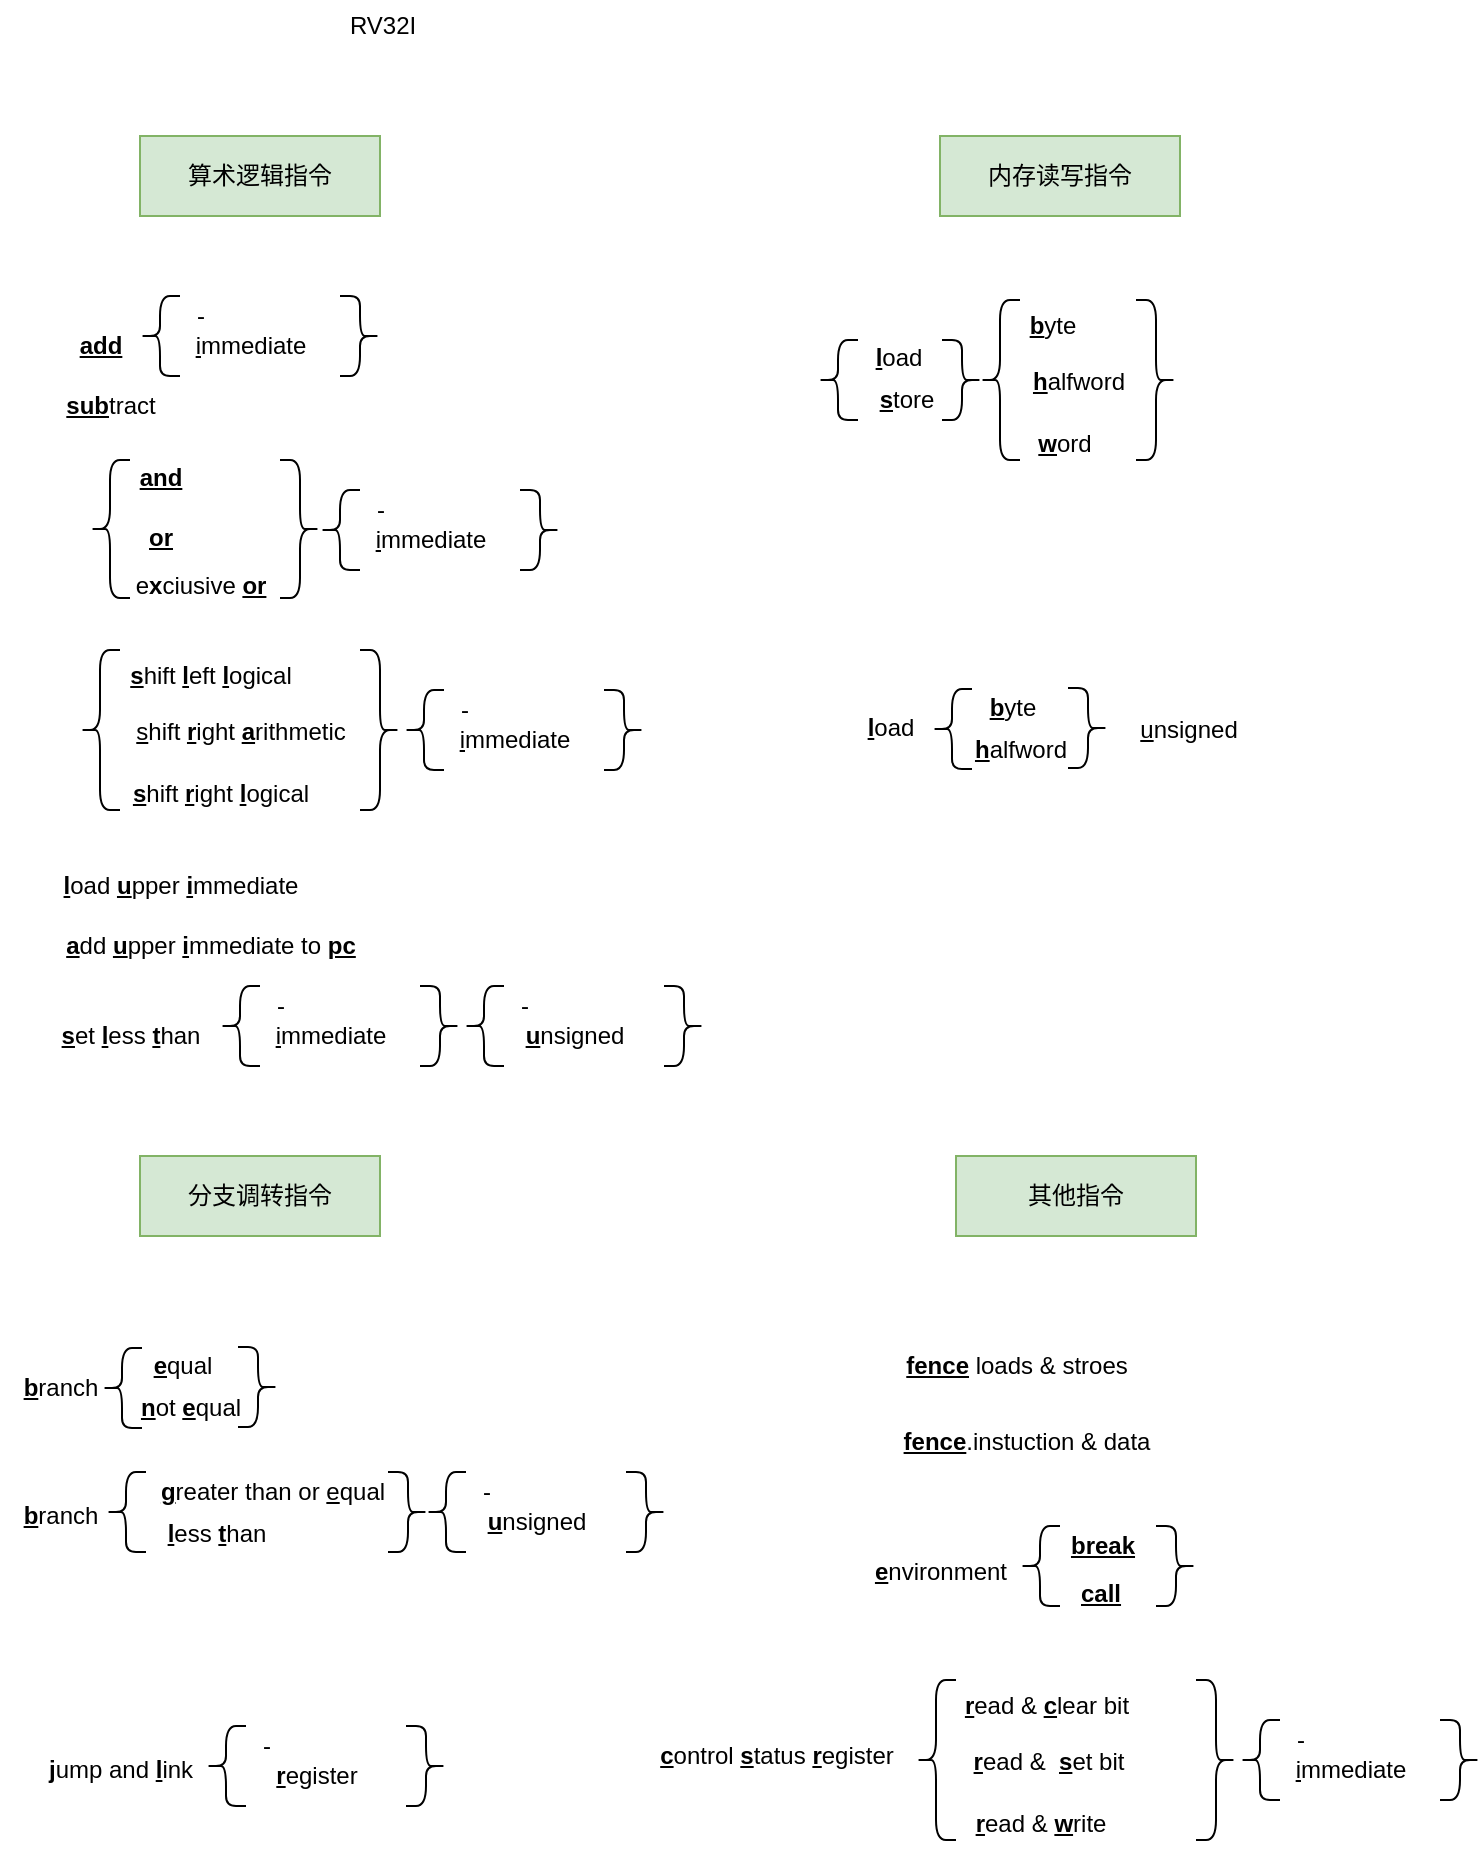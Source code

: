 <mxfile version="20.3.6" type="github">
  <diagram id="Gqi-A1hakrR0TnXfPavF" name="第 1 页">
    <mxGraphModel dx="1422" dy="744" grid="0" gridSize="10" guides="1" tooltips="1" connect="1" arrows="1" fold="1" page="1" pageScale="1" pageWidth="827" pageHeight="1169" math="0" shadow="0">
      <root>
        <mxCell id="0" />
        <mxCell id="1" parent="0" />
        <mxCell id="WUNCd0-92xWAUX9Z6t9p-1" value="&lt;font style=&quot;vertical-align: inherit;&quot;&gt;&lt;font style=&quot;vertical-align: inherit;&quot;&gt;RV32I&lt;/font&gt;&lt;/font&gt;" style="text;html=1;align=center;verticalAlign=middle;resizable=0;points=[];autosize=1;strokeColor=none;fillColor=none;" vertex="1" parent="1">
          <mxGeometry x="215" y="92" width="51" height="26" as="geometry" />
        </mxCell>
        <mxCell id="WUNCd0-92xWAUX9Z6t9p-2" value="&lt;font style=&quot;vertical-align: inherit;&quot;&gt;&lt;font style=&quot;vertical-align: inherit;&quot;&gt;算术逻辑指令&lt;/font&gt;&lt;/font&gt;" style="rounded=0;whiteSpace=wrap;html=1;fillColor=#d5e8d4;strokeColor=#82b366;" vertex="1" parent="1">
          <mxGeometry x="120" y="160" width="120" height="40" as="geometry" />
        </mxCell>
        <mxCell id="WUNCd0-92xWAUX9Z6t9p-9" value="&lt;u&gt;&lt;b&gt;sub&lt;/b&gt;&lt;/u&gt;tract" style="text;html=1;align=center;verticalAlign=middle;resizable=0;points=[];autosize=1;strokeColor=none;fillColor=none;" vertex="1" parent="1">
          <mxGeometry x="70" y="280" width="70" height="30" as="geometry" />
        </mxCell>
        <mxCell id="WUNCd0-92xWAUX9Z6t9p-14" value="" style="group" vertex="1" connectable="0" parent="1">
          <mxGeometry x="80" y="235" width="160" height="45" as="geometry" />
        </mxCell>
        <mxCell id="WUNCd0-92xWAUX9Z6t9p-3" value="&lt;u&gt;&lt;b&gt;add&lt;/b&gt;&lt;/u&gt;" style="text;html=1;align=center;verticalAlign=middle;resizable=0;points=[];autosize=1;strokeColor=none;fillColor=none;" vertex="1" parent="WUNCd0-92xWAUX9Z6t9p-14">
          <mxGeometry y="15" width="40" height="30" as="geometry" />
        </mxCell>
        <mxCell id="WUNCd0-92xWAUX9Z6t9p-4" value="" style="shape=curlyBracket;whiteSpace=wrap;html=1;rounded=1;" vertex="1" parent="WUNCd0-92xWAUX9Z6t9p-14">
          <mxGeometry x="40" y="5" width="20" height="40" as="geometry" />
        </mxCell>
        <mxCell id="WUNCd0-92xWAUX9Z6t9p-5" value="-" style="text;html=1;align=center;verticalAlign=middle;resizable=0;points=[];autosize=1;strokeColor=none;fillColor=none;" vertex="1" parent="WUNCd0-92xWAUX9Z6t9p-14">
          <mxGeometry x="55" width="30" height="30" as="geometry" />
        </mxCell>
        <mxCell id="WUNCd0-92xWAUX9Z6t9p-6" value="&lt;u&gt;i&lt;/u&gt;mmediate" style="text;html=1;align=center;verticalAlign=middle;resizable=0;points=[];autosize=1;strokeColor=none;fillColor=none;" vertex="1" parent="WUNCd0-92xWAUX9Z6t9p-14">
          <mxGeometry x="55" y="15" width="80" height="30" as="geometry" />
        </mxCell>
        <mxCell id="WUNCd0-92xWAUX9Z6t9p-8" value="" style="shape=curlyBracket;whiteSpace=wrap;html=1;rounded=1;direction=west;" vertex="1" parent="WUNCd0-92xWAUX9Z6t9p-14">
          <mxGeometry x="140" y="5" width="20" height="40" as="geometry" />
        </mxCell>
        <mxCell id="WUNCd0-92xWAUX9Z6t9p-11" value="&lt;b&gt;&lt;u&gt;and&lt;/u&gt;&lt;/b&gt;" style="text;html=1;align=center;verticalAlign=middle;resizable=0;points=[];autosize=1;strokeColor=none;fillColor=none;" vertex="1" parent="1">
          <mxGeometry x="110" y="316" width="40" height="30" as="geometry" />
        </mxCell>
        <mxCell id="WUNCd0-92xWAUX9Z6t9p-36" value="" style="group" vertex="1" connectable="0" parent="1">
          <mxGeometry x="95" y="322" width="235" height="78" as="geometry" />
        </mxCell>
        <mxCell id="WUNCd0-92xWAUX9Z6t9p-10" value="" style="shape=curlyBracket;whiteSpace=wrap;html=1;rounded=1;" vertex="1" parent="WUNCd0-92xWAUX9Z6t9p-36">
          <mxGeometry width="20" height="69" as="geometry" />
        </mxCell>
        <mxCell id="WUNCd0-92xWAUX9Z6t9p-12" value="&lt;b&gt;&lt;u&gt;or&lt;/u&gt;&lt;/b&gt;" style="text;html=1;align=center;verticalAlign=middle;resizable=0;points=[];autosize=1;strokeColor=none;fillColor=none;" vertex="1" parent="WUNCd0-92xWAUX9Z6t9p-36">
          <mxGeometry x="15" y="24" width="40" height="30" as="geometry" />
        </mxCell>
        <mxCell id="WUNCd0-92xWAUX9Z6t9p-13" value="e&lt;b&gt;x&lt;/b&gt;ciusive &lt;u style=&quot;font-weight: bold;&quot;&gt;or&lt;/u&gt;" style="text;html=1;align=center;verticalAlign=middle;resizable=0;points=[];autosize=1;strokeColor=none;fillColor=none;" vertex="1" parent="WUNCd0-92xWAUX9Z6t9p-36">
          <mxGeometry x="10" y="48" width="90" height="30" as="geometry" />
        </mxCell>
        <mxCell id="WUNCd0-92xWAUX9Z6t9p-21" value="" style="shape=curlyBracket;whiteSpace=wrap;html=1;rounded=1;direction=west;" vertex="1" parent="WUNCd0-92xWAUX9Z6t9p-36">
          <mxGeometry x="95" width="20" height="69" as="geometry" />
        </mxCell>
        <mxCell id="WUNCd0-92xWAUX9Z6t9p-22" value="" style="group" vertex="1" connectable="0" parent="WUNCd0-92xWAUX9Z6t9p-36">
          <mxGeometry x="115" y="10" width="120" height="45" as="geometry" />
        </mxCell>
        <mxCell id="WUNCd0-92xWAUX9Z6t9p-17" value="" style="shape=curlyBracket;whiteSpace=wrap;html=1;rounded=1;" vertex="1" parent="WUNCd0-92xWAUX9Z6t9p-22">
          <mxGeometry y="5" width="20" height="40" as="geometry" />
        </mxCell>
        <mxCell id="WUNCd0-92xWAUX9Z6t9p-18" value="-" style="text;html=1;align=center;verticalAlign=middle;resizable=0;points=[];autosize=1;strokeColor=none;fillColor=none;" vertex="1" parent="WUNCd0-92xWAUX9Z6t9p-22">
          <mxGeometry x="15" width="30" height="30" as="geometry" />
        </mxCell>
        <mxCell id="WUNCd0-92xWAUX9Z6t9p-19" value="&lt;u&gt;i&lt;/u&gt;mmediate" style="text;html=1;align=center;verticalAlign=middle;resizable=0;points=[];autosize=1;strokeColor=none;fillColor=none;" vertex="1" parent="WUNCd0-92xWAUX9Z6t9p-22">
          <mxGeometry x="15" y="15" width="80" height="30" as="geometry" />
        </mxCell>
        <mxCell id="WUNCd0-92xWAUX9Z6t9p-20" value="" style="shape=curlyBracket;whiteSpace=wrap;html=1;rounded=1;direction=west;" vertex="1" parent="WUNCd0-92xWAUX9Z6t9p-22">
          <mxGeometry x="100" y="5" width="20" height="40" as="geometry" />
        </mxCell>
        <mxCell id="WUNCd0-92xWAUX9Z6t9p-39" value="&lt;b&gt;&lt;u&gt;l&lt;/u&gt;&lt;/b&gt;oad &lt;b&gt;&lt;u&gt;u&lt;/u&gt;&lt;/b&gt;pper &lt;u&gt;&lt;b&gt;i&lt;/b&gt;&lt;/u&gt;mmediate" style="text;html=1;align=center;verticalAlign=middle;resizable=0;points=[];autosize=1;strokeColor=none;fillColor=none;" vertex="1" parent="1">
          <mxGeometry x="70" y="520" width="140" height="30" as="geometry" />
        </mxCell>
        <mxCell id="WUNCd0-92xWAUX9Z6t9p-40" value="&lt;b&gt;&lt;u&gt;a&lt;/u&gt;&lt;/b&gt;dd &lt;b&gt;&lt;u&gt;u&lt;/u&gt;&lt;/b&gt;pper &lt;u&gt;&lt;b&gt;i&lt;/b&gt;&lt;/u&gt;mmediate to &lt;u&gt;&lt;b&gt;pc&lt;/b&gt;&lt;/u&gt;" style="text;html=1;align=center;verticalAlign=middle;resizable=0;points=[];autosize=1;strokeColor=none;fillColor=none;" vertex="1" parent="1">
          <mxGeometry x="70" y="550" width="170" height="30" as="geometry" />
        </mxCell>
        <mxCell id="WUNCd0-92xWAUX9Z6t9p-41" value="&lt;b&gt;&lt;u&gt;s&lt;/u&gt;&lt;/b&gt;et &lt;u&gt;&lt;b&gt;l&lt;/b&gt;&lt;/u&gt;ess &lt;u&gt;&lt;b&gt;t&lt;/b&gt;&lt;/u&gt;han" style="text;html=1;align=center;verticalAlign=middle;resizable=0;points=[];autosize=1;strokeColor=none;fillColor=none;" vertex="1" parent="1">
          <mxGeometry x="70" y="595" width="90" height="30" as="geometry" />
        </mxCell>
        <mxCell id="WUNCd0-92xWAUX9Z6t9p-35" value="&lt;b&gt;&lt;u&gt;s&lt;/u&gt;&lt;/b&gt;hift &lt;u style=&quot;font-weight: bold;&quot;&gt;r&lt;/u&gt;ight&amp;nbsp;&lt;b&gt;&lt;u&gt;l&lt;/u&gt;&lt;/b&gt;ogical" style="text;html=1;align=center;verticalAlign=middle;resizable=0;points=[];autosize=1;strokeColor=none;fillColor=none;" vertex="1" parent="1">
          <mxGeometry x="105" y="474" width="110" height="30" as="geometry" />
        </mxCell>
        <mxCell id="WUNCd0-92xWAUX9Z6t9p-42" value="" style="group" vertex="1" connectable="0" parent="1">
          <mxGeometry x="160" y="580" width="120" height="45" as="geometry" />
        </mxCell>
        <mxCell id="WUNCd0-92xWAUX9Z6t9p-43" value="" style="shape=curlyBracket;whiteSpace=wrap;html=1;rounded=1;" vertex="1" parent="WUNCd0-92xWAUX9Z6t9p-42">
          <mxGeometry y="5" width="20" height="40" as="geometry" />
        </mxCell>
        <mxCell id="WUNCd0-92xWAUX9Z6t9p-44" value="-" style="text;html=1;align=center;verticalAlign=middle;resizable=0;points=[];autosize=1;strokeColor=none;fillColor=none;" vertex="1" parent="WUNCd0-92xWAUX9Z6t9p-42">
          <mxGeometry x="15" width="30" height="30" as="geometry" />
        </mxCell>
        <mxCell id="WUNCd0-92xWAUX9Z6t9p-45" value="&lt;u&gt;i&lt;/u&gt;mmediate" style="text;html=1;align=center;verticalAlign=middle;resizable=0;points=[];autosize=1;strokeColor=none;fillColor=none;" vertex="1" parent="WUNCd0-92xWAUX9Z6t9p-42">
          <mxGeometry x="15" y="15" width="80" height="30" as="geometry" />
        </mxCell>
        <mxCell id="WUNCd0-92xWAUX9Z6t9p-46" value="" style="shape=curlyBracket;whiteSpace=wrap;html=1;rounded=1;direction=west;" vertex="1" parent="WUNCd0-92xWAUX9Z6t9p-42">
          <mxGeometry x="100" y="5" width="20" height="40" as="geometry" />
        </mxCell>
        <mxCell id="WUNCd0-92xWAUX9Z6t9p-47" value="" style="group" vertex="1" connectable="0" parent="1">
          <mxGeometry x="282" y="580" width="120" height="45" as="geometry" />
        </mxCell>
        <mxCell id="WUNCd0-92xWAUX9Z6t9p-48" value="" style="shape=curlyBracket;whiteSpace=wrap;html=1;rounded=1;" vertex="1" parent="WUNCd0-92xWAUX9Z6t9p-47">
          <mxGeometry y="5" width="20" height="40" as="geometry" />
        </mxCell>
        <mxCell id="WUNCd0-92xWAUX9Z6t9p-49" value="-" style="text;html=1;align=center;verticalAlign=middle;resizable=0;points=[];autosize=1;strokeColor=none;fillColor=none;" vertex="1" parent="WUNCd0-92xWAUX9Z6t9p-47">
          <mxGeometry x="15" width="30" height="30" as="geometry" />
        </mxCell>
        <mxCell id="WUNCd0-92xWAUX9Z6t9p-50" value="&lt;u&gt;&lt;b&gt;u&lt;/b&gt;&lt;/u&gt;nsigned" style="text;html=1;align=center;verticalAlign=middle;resizable=0;points=[];autosize=1;strokeColor=none;fillColor=none;" vertex="1" parent="WUNCd0-92xWAUX9Z6t9p-47">
          <mxGeometry x="20" y="15" width="70" height="30" as="geometry" />
        </mxCell>
        <mxCell id="WUNCd0-92xWAUX9Z6t9p-51" value="" style="shape=curlyBracket;whiteSpace=wrap;html=1;rounded=1;direction=west;" vertex="1" parent="WUNCd0-92xWAUX9Z6t9p-47">
          <mxGeometry x="100" y="5" width="20" height="40" as="geometry" />
        </mxCell>
        <mxCell id="WUNCd0-92xWAUX9Z6t9p-53" value="内存读写指令" style="rounded=0;whiteSpace=wrap;html=1;fillColor=#d5e8d4;strokeColor=#82b366;" vertex="1" parent="1">
          <mxGeometry x="520" y="160" width="120" height="40" as="geometry" />
        </mxCell>
        <mxCell id="WUNCd0-92xWAUX9Z6t9p-59" value="" style="shape=curlyBracket;whiteSpace=wrap;html=1;rounded=1;direction=west;" vertex="1" parent="1">
          <mxGeometry x="521" y="262" width="20" height="40" as="geometry" />
        </mxCell>
        <mxCell id="WUNCd0-92xWAUX9Z6t9p-60" value="" style="group" vertex="1" connectable="0" parent="1">
          <mxGeometry x="459" y="256" width="69" height="51" as="geometry" />
        </mxCell>
        <mxCell id="WUNCd0-92xWAUX9Z6t9p-56" value="" style="shape=curlyBracket;whiteSpace=wrap;html=1;rounded=1;" vertex="1" parent="WUNCd0-92xWAUX9Z6t9p-60">
          <mxGeometry y="6" width="20" height="40" as="geometry" />
        </mxCell>
        <mxCell id="WUNCd0-92xWAUX9Z6t9p-57" value="&lt;b&gt;&lt;u&gt;l&lt;/u&gt;&lt;/b&gt;oad" style="text;html=1;align=center;verticalAlign=middle;resizable=0;points=[];autosize=1;strokeColor=none;fillColor=none;" vertex="1" parent="WUNCd0-92xWAUX9Z6t9p-60">
          <mxGeometry x="15" width="50" height="30" as="geometry" />
        </mxCell>
        <mxCell id="WUNCd0-92xWAUX9Z6t9p-58" value="&lt;b&gt;&lt;u&gt;s&lt;/u&gt;&lt;/b&gt;tore" style="text;html=1;align=center;verticalAlign=middle;resizable=0;points=[];autosize=1;strokeColor=none;fillColor=none;" vertex="1" parent="WUNCd0-92xWAUX9Z6t9p-60">
          <mxGeometry x="19" y="21" width="50" height="30" as="geometry" />
        </mxCell>
        <mxCell id="WUNCd0-92xWAUX9Z6t9p-68" value="" style="group" vertex="1" connectable="0" parent="1">
          <mxGeometry x="90" y="415" width="282" height="82" as="geometry" />
        </mxCell>
        <mxCell id="WUNCd0-92xWAUX9Z6t9p-25" value="" style="shape=curlyBracket;whiteSpace=wrap;html=1;rounded=1;" vertex="1" parent="WUNCd0-92xWAUX9Z6t9p-68">
          <mxGeometry y="2" width="20" height="80" as="geometry" />
        </mxCell>
        <mxCell id="WUNCd0-92xWAUX9Z6t9p-26" value="&lt;b&gt;&lt;u&gt;s&lt;/u&gt;&lt;/b&gt;hift &lt;u&gt;&lt;b&gt;l&lt;/b&gt;&lt;/u&gt;eft &lt;b&gt;&lt;u&gt;l&lt;/u&gt;&lt;/b&gt;ogical" style="text;html=1;align=center;verticalAlign=middle;resizable=0;points=[];autosize=1;strokeColor=none;fillColor=none;" vertex="1" parent="WUNCd0-92xWAUX9Z6t9p-68">
          <mxGeometry x="15" width="100" height="30" as="geometry" />
        </mxCell>
        <mxCell id="WUNCd0-92xWAUX9Z6t9p-27" value="&lt;u&gt;s&lt;/u&gt;hift &lt;u&gt;&lt;b&gt;r&lt;/b&gt;&lt;/u&gt;ight &lt;b&gt;&lt;u&gt;a&lt;/u&gt;&lt;/b&gt;rithmetic" style="text;html=1;align=center;verticalAlign=middle;resizable=0;points=[];autosize=1;strokeColor=none;fillColor=none;" vertex="1" parent="WUNCd0-92xWAUX9Z6t9p-68">
          <mxGeometry x="15" y="27.5" width="130" height="30" as="geometry" />
        </mxCell>
        <mxCell id="WUNCd0-92xWAUX9Z6t9p-29" value="" style="shape=curlyBracket;whiteSpace=wrap;html=1;rounded=1;direction=west;" vertex="1" parent="WUNCd0-92xWAUX9Z6t9p-68">
          <mxGeometry x="140" y="2" width="20" height="80" as="geometry" />
        </mxCell>
        <mxCell id="WUNCd0-92xWAUX9Z6t9p-30" value="" style="group" vertex="1" connectable="0" parent="WUNCd0-92xWAUX9Z6t9p-68">
          <mxGeometry x="162" y="17" width="120" height="45" as="geometry" />
        </mxCell>
        <mxCell id="WUNCd0-92xWAUX9Z6t9p-31" value="" style="shape=curlyBracket;whiteSpace=wrap;html=1;rounded=1;" vertex="1" parent="WUNCd0-92xWAUX9Z6t9p-30">
          <mxGeometry y="5" width="20" height="40" as="geometry" />
        </mxCell>
        <mxCell id="WUNCd0-92xWAUX9Z6t9p-32" value="-" style="text;html=1;align=center;verticalAlign=middle;resizable=0;points=[];autosize=1;strokeColor=none;fillColor=none;" vertex="1" parent="WUNCd0-92xWAUX9Z6t9p-30">
          <mxGeometry x="15" width="30" height="30" as="geometry" />
        </mxCell>
        <mxCell id="WUNCd0-92xWAUX9Z6t9p-33" value="&lt;u&gt;i&lt;/u&gt;mmediate" style="text;html=1;align=center;verticalAlign=middle;resizable=0;points=[];autosize=1;strokeColor=none;fillColor=none;" vertex="1" parent="WUNCd0-92xWAUX9Z6t9p-30">
          <mxGeometry x="15" y="15" width="80" height="30" as="geometry" />
        </mxCell>
        <mxCell id="WUNCd0-92xWAUX9Z6t9p-34" value="" style="shape=curlyBracket;whiteSpace=wrap;html=1;rounded=1;direction=west;" vertex="1" parent="WUNCd0-92xWAUX9Z6t9p-30">
          <mxGeometry x="100" y="5" width="20" height="40" as="geometry" />
        </mxCell>
        <mxCell id="WUNCd0-92xWAUX9Z6t9p-71" value="" style="group" vertex="1" connectable="0" parent="1">
          <mxGeometry x="540" y="240" width="98" height="89" as="geometry" />
        </mxCell>
        <mxCell id="WUNCd0-92xWAUX9Z6t9p-64" value="" style="shape=curlyBracket;whiteSpace=wrap;html=1;rounded=1;" vertex="1" parent="WUNCd0-92xWAUX9Z6t9p-71">
          <mxGeometry y="2" width="20" height="80" as="geometry" />
        </mxCell>
        <mxCell id="WUNCd0-92xWAUX9Z6t9p-63" value="&lt;u&gt;&lt;b&gt;w&lt;/b&gt;&lt;/u&gt;ord" style="text;html=1;align=center;verticalAlign=middle;resizable=0;points=[];autosize=1;strokeColor=none;fillColor=none;" vertex="1" parent="WUNCd0-92xWAUX9Z6t9p-71">
          <mxGeometry x="17" y="59" width="50" height="30" as="geometry" />
        </mxCell>
        <mxCell id="WUNCd0-92xWAUX9Z6t9p-65" value="&lt;u&gt;&lt;b&gt;b&lt;/b&gt;&lt;/u&gt;yte" style="text;html=1;align=center;verticalAlign=middle;resizable=0;points=[];autosize=1;strokeColor=none;fillColor=none;" vertex="1" parent="WUNCd0-92xWAUX9Z6t9p-71">
          <mxGeometry x="11" width="50" height="30" as="geometry" />
        </mxCell>
        <mxCell id="WUNCd0-92xWAUX9Z6t9p-66" value="&lt;u&gt;&lt;b&gt;h&lt;/b&gt;&lt;/u&gt;alfword" style="text;html=1;align=center;verticalAlign=middle;resizable=0;points=[];autosize=1;strokeColor=none;fillColor=none;" vertex="1" parent="WUNCd0-92xWAUX9Z6t9p-71">
          <mxGeometry x="14" y="27.5" width="70" height="30" as="geometry" />
        </mxCell>
        <mxCell id="WUNCd0-92xWAUX9Z6t9p-67" value="" style="shape=curlyBracket;whiteSpace=wrap;html=1;rounded=1;direction=west;" vertex="1" parent="WUNCd0-92xWAUX9Z6t9p-71">
          <mxGeometry x="78" y="2" width="20" height="80" as="geometry" />
        </mxCell>
        <mxCell id="WUNCd0-92xWAUX9Z6t9p-79" value="" style="group" vertex="1" connectable="0" parent="1">
          <mxGeometry x="470" y="430.5" width="209" height="51" as="geometry" />
        </mxCell>
        <mxCell id="WUNCd0-92xWAUX9Z6t9p-76" value="&lt;u&gt;&lt;b&gt;l&lt;/b&gt;&lt;/u&gt;oad" style="text;html=1;align=center;verticalAlign=middle;resizable=0;points=[];autosize=1;strokeColor=none;fillColor=none;" vertex="1" parent="WUNCd0-92xWAUX9Z6t9p-79">
          <mxGeometry y="10.5" width="50" height="30" as="geometry" />
        </mxCell>
        <mxCell id="WUNCd0-92xWAUX9Z6t9p-73" value="" style="shape=curlyBracket;whiteSpace=wrap;html=1;rounded=1;" vertex="1" parent="WUNCd0-92xWAUX9Z6t9p-79">
          <mxGeometry x="46" y="6" width="20" height="40" as="geometry" />
        </mxCell>
        <mxCell id="WUNCd0-92xWAUX9Z6t9p-74" value="&lt;b&gt;&lt;u&gt;b&lt;/u&gt;&lt;/b&gt;yte" style="text;html=1;align=center;verticalAlign=middle;resizable=0;points=[];autosize=1;strokeColor=none;fillColor=none;" vertex="1" parent="WUNCd0-92xWAUX9Z6t9p-79">
          <mxGeometry x="61" width="50" height="30" as="geometry" />
        </mxCell>
        <mxCell id="WUNCd0-92xWAUX9Z6t9p-75" value="&lt;u&gt;&lt;b&gt;h&lt;/b&gt;&lt;/u&gt;alfword" style="text;html=1;align=center;verticalAlign=middle;resizable=0;points=[];autosize=1;strokeColor=none;fillColor=none;rotation=0;" vertex="1" parent="WUNCd0-92xWAUX9Z6t9p-79">
          <mxGeometry x="55" y="21" width="70" height="30" as="geometry" />
        </mxCell>
        <mxCell id="WUNCd0-92xWAUX9Z6t9p-77" value="" style="shape=curlyBracket;whiteSpace=wrap;html=1;rounded=1;direction=west;" vertex="1" parent="WUNCd0-92xWAUX9Z6t9p-79">
          <mxGeometry x="114" y="5.5" width="20" height="40" as="geometry" />
        </mxCell>
        <mxCell id="WUNCd0-92xWAUX9Z6t9p-78" value="&lt;u&gt;u&lt;/u&gt;nsigned" style="text;html=1;align=center;verticalAlign=middle;resizable=0;points=[];autosize=1;strokeColor=none;fillColor=none;" vertex="1" parent="WUNCd0-92xWAUX9Z6t9p-79">
          <mxGeometry x="139" y="11" width="70" height="30" as="geometry" />
        </mxCell>
        <mxCell id="WUNCd0-92xWAUX9Z6t9p-80" value="分支调转指令" style="rounded=0;whiteSpace=wrap;html=1;fillColor=#d5e8d4;strokeColor=#82b366;" vertex="1" parent="1">
          <mxGeometry x="120" y="670" width="120" height="40" as="geometry" />
        </mxCell>
        <mxCell id="WUNCd0-92xWAUX9Z6t9p-88" value="" style="group" vertex="1" connectable="0" parent="1">
          <mxGeometry x="50" y="760" width="139" height="51" as="geometry" />
        </mxCell>
        <mxCell id="WUNCd0-92xWAUX9Z6t9p-82" value="&lt;u&gt;&lt;b&gt;b&lt;/b&gt;&lt;/u&gt;ranch" style="text;html=1;align=center;verticalAlign=middle;resizable=0;points=[];autosize=1;strokeColor=none;fillColor=none;" vertex="1" parent="WUNCd0-92xWAUX9Z6t9p-88">
          <mxGeometry y="10.5" width="60" height="30" as="geometry" />
        </mxCell>
        <mxCell id="WUNCd0-92xWAUX9Z6t9p-83" value="" style="shape=curlyBracket;whiteSpace=wrap;html=1;rounded=1;" vertex="1" parent="WUNCd0-92xWAUX9Z6t9p-88">
          <mxGeometry x="51" y="6" width="20" height="40" as="geometry" />
        </mxCell>
        <mxCell id="WUNCd0-92xWAUX9Z6t9p-84" value="&lt;b&gt;&lt;u&gt;e&lt;/u&gt;&lt;/b&gt;qual" style="text;html=1;align=center;verticalAlign=middle;resizable=0;points=[];autosize=1;strokeColor=none;fillColor=none;" vertex="1" parent="WUNCd0-92xWAUX9Z6t9p-88">
          <mxGeometry x="66" width="50" height="30" as="geometry" />
        </mxCell>
        <mxCell id="WUNCd0-92xWAUX9Z6t9p-85" value="&lt;b&gt;&lt;u&gt;n&lt;/u&gt;&lt;/b&gt;ot &lt;b&gt;&lt;u&gt;e&lt;/u&gt;&lt;/b&gt;qual" style="text;html=1;align=center;verticalAlign=middle;resizable=0;points=[];autosize=1;strokeColor=none;fillColor=none;rotation=0;" vertex="1" parent="WUNCd0-92xWAUX9Z6t9p-88">
          <mxGeometry x="60" y="21" width="70" height="30" as="geometry" />
        </mxCell>
        <mxCell id="WUNCd0-92xWAUX9Z6t9p-86" value="" style="shape=curlyBracket;whiteSpace=wrap;html=1;rounded=1;direction=west;" vertex="1" parent="WUNCd0-92xWAUX9Z6t9p-88">
          <mxGeometry x="119" y="5.5" width="20" height="40" as="geometry" />
        </mxCell>
        <mxCell id="WUNCd0-92xWAUX9Z6t9p-105" value="" style="group" vertex="1" connectable="0" parent="1">
          <mxGeometry x="50" y="823" width="333" height="51" as="geometry" />
        </mxCell>
        <mxCell id="WUNCd0-92xWAUX9Z6t9p-89" value="&lt;b&gt;&lt;u&gt;b&lt;/u&gt;&lt;/b&gt;ranch" style="text;html=1;align=center;verticalAlign=middle;resizable=0;points=[];autosize=1;strokeColor=none;fillColor=none;" vertex="1" parent="WUNCd0-92xWAUX9Z6t9p-105">
          <mxGeometry y="12" width="60" height="30" as="geometry" />
        </mxCell>
        <mxCell id="WUNCd0-92xWAUX9Z6t9p-95" value="" style="group" vertex="1" connectable="0" parent="WUNCd0-92xWAUX9Z6t9p-105">
          <mxGeometry x="213" width="120" height="45" as="geometry" />
        </mxCell>
        <mxCell id="WUNCd0-92xWAUX9Z6t9p-96" value="" style="shape=curlyBracket;whiteSpace=wrap;html=1;rounded=1;" vertex="1" parent="WUNCd0-92xWAUX9Z6t9p-95">
          <mxGeometry y="5" width="20" height="40" as="geometry" />
        </mxCell>
        <mxCell id="WUNCd0-92xWAUX9Z6t9p-97" value="-" style="text;html=1;align=center;verticalAlign=middle;resizable=0;points=[];autosize=1;strokeColor=none;fillColor=none;" vertex="1" parent="WUNCd0-92xWAUX9Z6t9p-95">
          <mxGeometry x="15" width="30" height="30" as="geometry" />
        </mxCell>
        <mxCell id="WUNCd0-92xWAUX9Z6t9p-98" value="&lt;u&gt;&lt;b&gt;u&lt;/b&gt;&lt;/u&gt;nsigned" style="text;html=1;align=center;verticalAlign=middle;resizable=0;points=[];autosize=1;strokeColor=none;fillColor=none;" vertex="1" parent="WUNCd0-92xWAUX9Z6t9p-95">
          <mxGeometry x="20" y="15" width="70" height="30" as="geometry" />
        </mxCell>
        <mxCell id="WUNCd0-92xWAUX9Z6t9p-99" value="" style="shape=curlyBracket;whiteSpace=wrap;html=1;rounded=1;direction=west;" vertex="1" parent="WUNCd0-92xWAUX9Z6t9p-95">
          <mxGeometry x="100" y="5" width="20" height="40" as="geometry" />
        </mxCell>
        <mxCell id="WUNCd0-92xWAUX9Z6t9p-91" value="" style="shape=curlyBracket;whiteSpace=wrap;html=1;rounded=1;" vertex="1" parent="WUNCd0-92xWAUX9Z6t9p-105">
          <mxGeometry x="53" y="5" width="20" height="40" as="geometry" />
        </mxCell>
        <mxCell id="WUNCd0-92xWAUX9Z6t9p-92" value="&lt;u&gt;&lt;b&gt;g&lt;/b&gt;&lt;/u&gt;reater than or &lt;u&gt;e&lt;/u&gt;qual" style="text;html=1;align=center;verticalAlign=middle;resizable=0;points=[];autosize=1;strokeColor=none;fillColor=none;" vertex="1" parent="WUNCd0-92xWAUX9Z6t9p-105">
          <mxGeometry x="66" width="140" height="30" as="geometry" />
        </mxCell>
        <mxCell id="WUNCd0-92xWAUX9Z6t9p-93" value="&lt;u&gt;&lt;b&gt;l&lt;/b&gt;&lt;/u&gt;ess &lt;u&gt;&lt;b&gt;t&lt;/b&gt;&lt;/u&gt;han" style="text;html=1;align=center;verticalAlign=middle;resizable=0;points=[];autosize=1;strokeColor=none;fillColor=none;" vertex="1" parent="WUNCd0-92xWAUX9Z6t9p-105">
          <mxGeometry x="73" y="21" width="70" height="30" as="geometry" />
        </mxCell>
        <mxCell id="WUNCd0-92xWAUX9Z6t9p-94" value="" style="shape=curlyBracket;whiteSpace=wrap;html=1;rounded=1;direction=west;" vertex="1" parent="WUNCd0-92xWAUX9Z6t9p-105">
          <mxGeometry x="194" y="5" width="20" height="40" as="geometry" />
        </mxCell>
        <mxCell id="WUNCd0-92xWAUX9Z6t9p-107" value="" style="group" vertex="1" connectable="0" parent="1">
          <mxGeometry x="60" y="950" width="213" height="45" as="geometry" />
        </mxCell>
        <mxCell id="WUNCd0-92xWAUX9Z6t9p-100" value="" style="group" vertex="1" connectable="0" parent="WUNCd0-92xWAUX9Z6t9p-107">
          <mxGeometry x="93" width="120" height="45" as="geometry" />
        </mxCell>
        <mxCell id="WUNCd0-92xWAUX9Z6t9p-101" value="" style="shape=curlyBracket;whiteSpace=wrap;html=1;rounded=1;" vertex="1" parent="WUNCd0-92xWAUX9Z6t9p-100">
          <mxGeometry y="5" width="20" height="40" as="geometry" />
        </mxCell>
        <mxCell id="WUNCd0-92xWAUX9Z6t9p-102" value="-" style="text;html=1;align=center;verticalAlign=middle;resizable=0;points=[];autosize=1;strokeColor=none;fillColor=none;" vertex="1" parent="WUNCd0-92xWAUX9Z6t9p-100">
          <mxGeometry x="15" width="30" height="30" as="geometry" />
        </mxCell>
        <mxCell id="WUNCd0-92xWAUX9Z6t9p-103" value="&lt;b&gt;&lt;u&gt;r&lt;/u&gt;&lt;/b&gt;egister" style="text;html=1;align=center;verticalAlign=middle;resizable=0;points=[];autosize=1;strokeColor=none;fillColor=none;" vertex="1" parent="WUNCd0-92xWAUX9Z6t9p-100">
          <mxGeometry x="25" y="15" width="60" height="30" as="geometry" />
        </mxCell>
        <mxCell id="WUNCd0-92xWAUX9Z6t9p-104" value="" style="shape=curlyBracket;whiteSpace=wrap;html=1;rounded=1;direction=west;" vertex="1" parent="WUNCd0-92xWAUX9Z6t9p-100">
          <mxGeometry x="100" y="5" width="20" height="40" as="geometry" />
        </mxCell>
        <mxCell id="WUNCd0-92xWAUX9Z6t9p-106" value="&lt;u&gt;&lt;b&gt;j&lt;/b&gt;&lt;/u&gt;ump and &lt;u&gt;&lt;b&gt;l&lt;/b&gt;&lt;/u&gt;ink" style="text;html=1;align=center;verticalAlign=middle;resizable=0;points=[];autosize=1;strokeColor=none;fillColor=none;" vertex="1" parent="WUNCd0-92xWAUX9Z6t9p-107">
          <mxGeometry y="11.5" width="100" height="30" as="geometry" />
        </mxCell>
        <mxCell id="WUNCd0-92xWAUX9Z6t9p-108" value="其他指令" style="rounded=0;whiteSpace=wrap;html=1;fillColor=#d5e8d4;strokeColor=#82b366;" vertex="1" parent="1">
          <mxGeometry x="528" y="670" width="120" height="40" as="geometry" />
        </mxCell>
        <mxCell id="WUNCd0-92xWAUX9Z6t9p-109" value="&lt;b&gt;&lt;u&gt;fence&lt;/u&gt;&lt;/b&gt; loads &amp;amp; stroes" style="text;html=1;align=center;verticalAlign=middle;resizable=0;points=[];autosize=1;strokeColor=none;fillColor=none;" vertex="1" parent="1">
          <mxGeometry x="493" y="760" width="130" height="30" as="geometry" />
        </mxCell>
        <mxCell id="WUNCd0-92xWAUX9Z6t9p-110" value="&lt;b&gt;&lt;u&gt;fence&lt;/u&gt;&lt;/b&gt;.instuction &amp;amp; data" style="text;html=1;align=center;verticalAlign=middle;resizable=0;points=[];autosize=1;strokeColor=none;fillColor=none;" vertex="1" parent="1">
          <mxGeometry x="488" y="798" width="150" height="30" as="geometry" />
        </mxCell>
        <mxCell id="WUNCd0-92xWAUX9Z6t9p-117" value="" style="group" vertex="1" connectable="0" parent="1">
          <mxGeometry x="475" y="850" width="173" height="53.5" as="geometry" />
        </mxCell>
        <mxCell id="WUNCd0-92xWAUX9Z6t9p-111" value="&lt;b&gt;&lt;u&gt;e&lt;/u&gt;&lt;/b&gt;nvironment" style="text;html=1;align=center;verticalAlign=middle;resizable=0;points=[];autosize=1;strokeColor=none;fillColor=none;" vertex="1" parent="WUNCd0-92xWAUX9Z6t9p-117">
          <mxGeometry y="13" width="90" height="30" as="geometry" />
        </mxCell>
        <mxCell id="WUNCd0-92xWAUX9Z6t9p-113" value="" style="shape=curlyBracket;whiteSpace=wrap;html=1;rounded=1;" vertex="1" parent="WUNCd0-92xWAUX9Z6t9p-117">
          <mxGeometry x="85" y="5" width="20" height="40" as="geometry" />
        </mxCell>
        <mxCell id="WUNCd0-92xWAUX9Z6t9p-114" value="&lt;b&gt;&lt;u&gt;break&lt;/u&gt;&lt;/b&gt;" style="text;html=1;align=center;verticalAlign=middle;resizable=0;points=[];autosize=1;strokeColor=none;fillColor=none;" vertex="1" parent="WUNCd0-92xWAUX9Z6t9p-117">
          <mxGeometry x="96" width="60" height="30" as="geometry" />
        </mxCell>
        <mxCell id="WUNCd0-92xWAUX9Z6t9p-115" value="&lt;u&gt;&lt;b&gt;call&lt;/b&gt;&lt;/u&gt;" style="text;html=1;align=center;verticalAlign=middle;resizable=0;points=[];autosize=1;strokeColor=none;fillColor=none;" vertex="1" parent="WUNCd0-92xWAUX9Z6t9p-117">
          <mxGeometry x="105" y="23.5" width="40" height="30" as="geometry" />
        </mxCell>
        <mxCell id="WUNCd0-92xWAUX9Z6t9p-116" value="" style="shape=curlyBracket;whiteSpace=wrap;html=1;rounded=1;direction=west;" vertex="1" parent="WUNCd0-92xWAUX9Z6t9p-117">
          <mxGeometry x="153" y="5" width="20" height="40" as="geometry" />
        </mxCell>
        <mxCell id="WUNCd0-92xWAUX9Z6t9p-137" value="" style="group" vertex="1" connectable="0" parent="1">
          <mxGeometry x="368" y="930" width="422" height="89" as="geometry" />
        </mxCell>
        <mxCell id="WUNCd0-92xWAUX9Z6t9p-125" value="&lt;b&gt;&lt;u&gt;r&lt;/u&gt;&lt;/b&gt;ead&amp;nbsp;&amp;amp; &lt;b&gt;&lt;u&gt;w&lt;/u&gt;&lt;/b&gt;rite" style="text;html=1;align=center;verticalAlign=middle;resizable=0;points=[];autosize=1;strokeColor=none;fillColor=none;" vertex="1" parent="WUNCd0-92xWAUX9Z6t9p-137">
          <mxGeometry x="160" y="61" width="83" height="26" as="geometry" />
        </mxCell>
        <mxCell id="WUNCd0-92xWAUX9Z6t9p-126" value="" style="group" vertex="1" connectable="0" parent="WUNCd0-92xWAUX9Z6t9p-137">
          <mxGeometry x="140" width="282" height="82" as="geometry" />
        </mxCell>
        <mxCell id="WUNCd0-92xWAUX9Z6t9p-127" value="" style="shape=curlyBracket;whiteSpace=wrap;html=1;rounded=1;" vertex="1" parent="WUNCd0-92xWAUX9Z6t9p-126">
          <mxGeometry y="2" width="20" height="80" as="geometry" />
        </mxCell>
        <mxCell id="WUNCd0-92xWAUX9Z6t9p-128" value="&lt;b&gt;&lt;u&gt;r&lt;/u&gt;&lt;/b&gt;ead&amp;nbsp;&amp;amp; &lt;b&gt;&lt;u&gt;c&lt;/u&gt;&lt;/b&gt;lear bit" style="text;html=1;align=center;verticalAlign=middle;resizable=0;points=[];autosize=1;strokeColor=none;fillColor=none;" vertex="1" parent="WUNCd0-92xWAUX9Z6t9p-126">
          <mxGeometry x="15" y="2" width="100" height="26" as="geometry" />
        </mxCell>
        <mxCell id="WUNCd0-92xWAUX9Z6t9p-129" value="&lt;u&gt;&lt;b&gt;r&lt;/b&gt;&lt;/u&gt;ead&amp;nbsp;&amp;amp;&amp;nbsp; &lt;b&gt;&lt;u&gt;s&lt;/u&gt;&lt;/b&gt;et bit" style="text;html=1;align=center;verticalAlign=middle;resizable=0;points=[];autosize=1;strokeColor=none;fillColor=none;" vertex="1" parent="WUNCd0-92xWAUX9Z6t9p-126">
          <mxGeometry x="19" y="29.5" width="93" height="26" as="geometry" />
        </mxCell>
        <mxCell id="WUNCd0-92xWAUX9Z6t9p-130" value="" style="shape=curlyBracket;whiteSpace=wrap;html=1;rounded=1;direction=west;" vertex="1" parent="WUNCd0-92xWAUX9Z6t9p-126">
          <mxGeometry x="140" y="2" width="20" height="80" as="geometry" />
        </mxCell>
        <mxCell id="WUNCd0-92xWAUX9Z6t9p-131" value="" style="group" vertex="1" connectable="0" parent="WUNCd0-92xWAUX9Z6t9p-126">
          <mxGeometry x="162" y="17" width="120" height="45" as="geometry" />
        </mxCell>
        <mxCell id="WUNCd0-92xWAUX9Z6t9p-132" value="" style="shape=curlyBracket;whiteSpace=wrap;html=1;rounded=1;" vertex="1" parent="WUNCd0-92xWAUX9Z6t9p-131">
          <mxGeometry y="5" width="20" height="40" as="geometry" />
        </mxCell>
        <mxCell id="WUNCd0-92xWAUX9Z6t9p-133" value="-" style="text;html=1;align=center;verticalAlign=middle;resizable=0;points=[];autosize=1;strokeColor=none;fillColor=none;" vertex="1" parent="WUNCd0-92xWAUX9Z6t9p-131">
          <mxGeometry x="15" width="30" height="30" as="geometry" />
        </mxCell>
        <mxCell id="WUNCd0-92xWAUX9Z6t9p-134" value="&lt;u&gt;i&lt;/u&gt;mmediate" style="text;html=1;align=center;verticalAlign=middle;resizable=0;points=[];autosize=1;strokeColor=none;fillColor=none;" vertex="1" parent="WUNCd0-92xWAUX9Z6t9p-131">
          <mxGeometry x="15" y="15" width="80" height="30" as="geometry" />
        </mxCell>
        <mxCell id="WUNCd0-92xWAUX9Z6t9p-135" value="" style="shape=curlyBracket;whiteSpace=wrap;html=1;rounded=1;direction=west;" vertex="1" parent="WUNCd0-92xWAUX9Z6t9p-131">
          <mxGeometry x="100" y="5" width="20" height="40" as="geometry" />
        </mxCell>
        <mxCell id="WUNCd0-92xWAUX9Z6t9p-136" value="&lt;b&gt;&lt;u&gt;c&lt;/u&gt;&lt;/b&gt;ontrol &lt;b&gt;&lt;u&gt;s&lt;/u&gt;&lt;/b&gt;tatus &lt;b&gt;&lt;u&gt;r&lt;/u&gt;&lt;/b&gt;egister" style="text;html=1;align=center;verticalAlign=middle;resizable=0;points=[];autosize=1;strokeColor=none;fillColor=none;" vertex="1" parent="WUNCd0-92xWAUX9Z6t9p-137">
          <mxGeometry y="25" width="140" height="30" as="geometry" />
        </mxCell>
      </root>
    </mxGraphModel>
  </diagram>
</mxfile>
